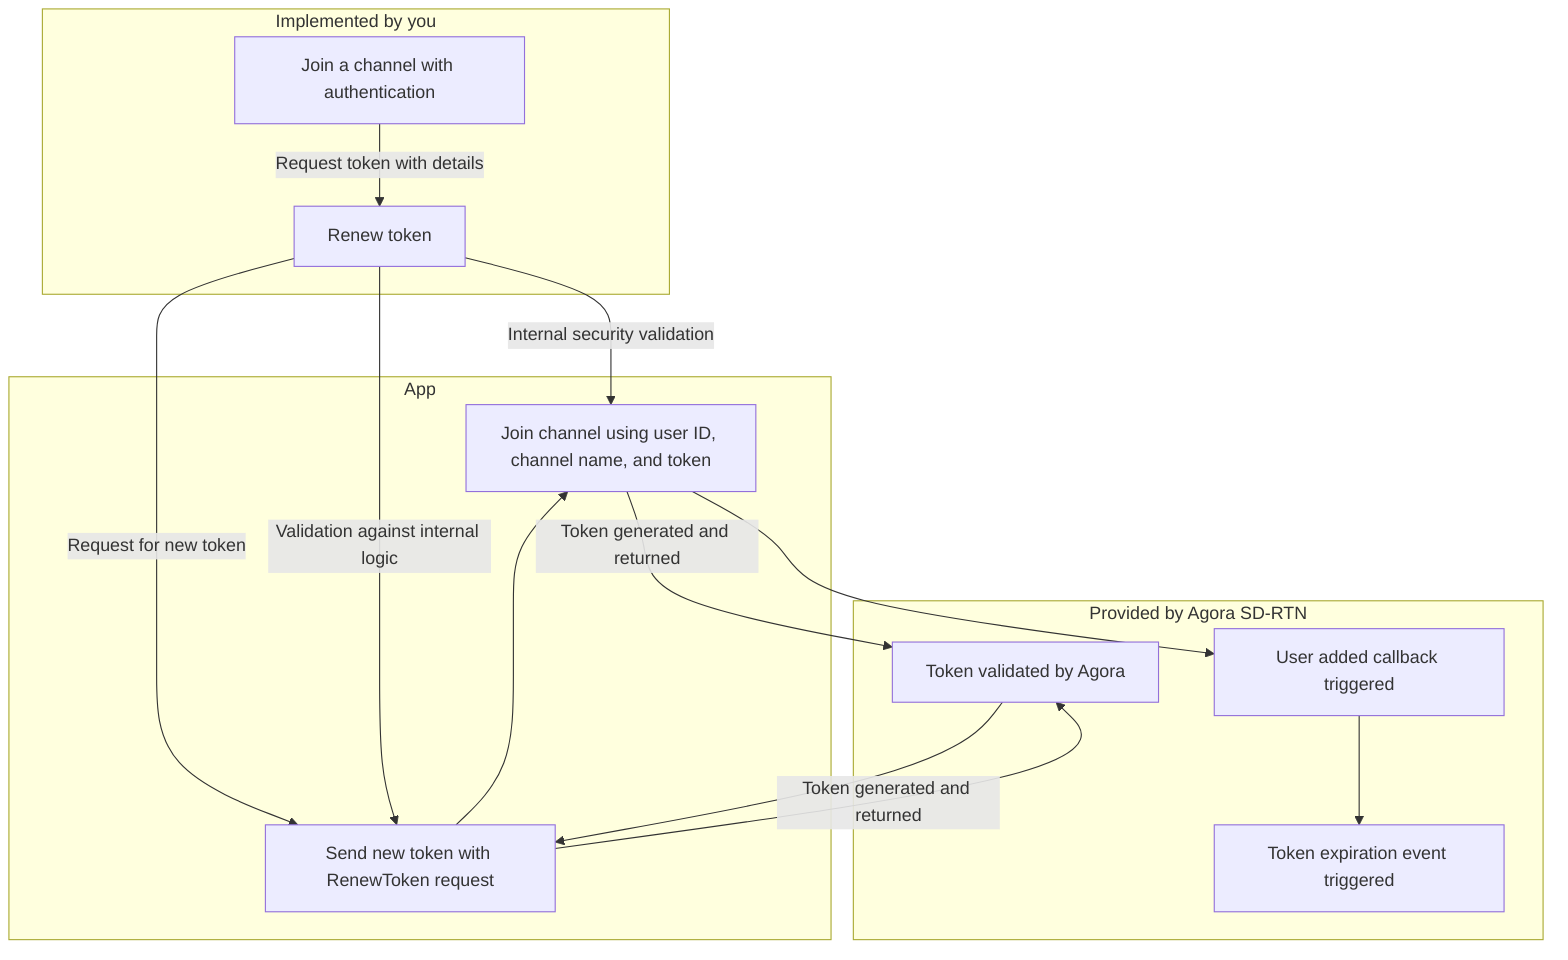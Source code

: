 flowchart TD

    subgraph "Implemented by you"
        A1[Join a channel with authentication]
        A2[Renew token]
    end

    subgraph "App"
        B1[Join channel using user ID, channel name, and token]
        B2[Send new token with RenewToken request]
    end

    subgraph "Provided by Agora SD-RTN"
        C1[Token validated by Agora]
        C2[User added callback triggered]
        C3[Token expiration event triggered]
    end

    A1 -->|Request token with details| A2
    A2 -->|Internal security validation| B1
    B1 -->|Token generated and returned| C1
    C1 --> B2 
    B1 --> C2
    C2 --> C3
    A2 -->|Request for new token| B2
    A2 -->|Validation against internal logic| B2
    B2 -->|Token generated and returned| C1
    B2 --> B1